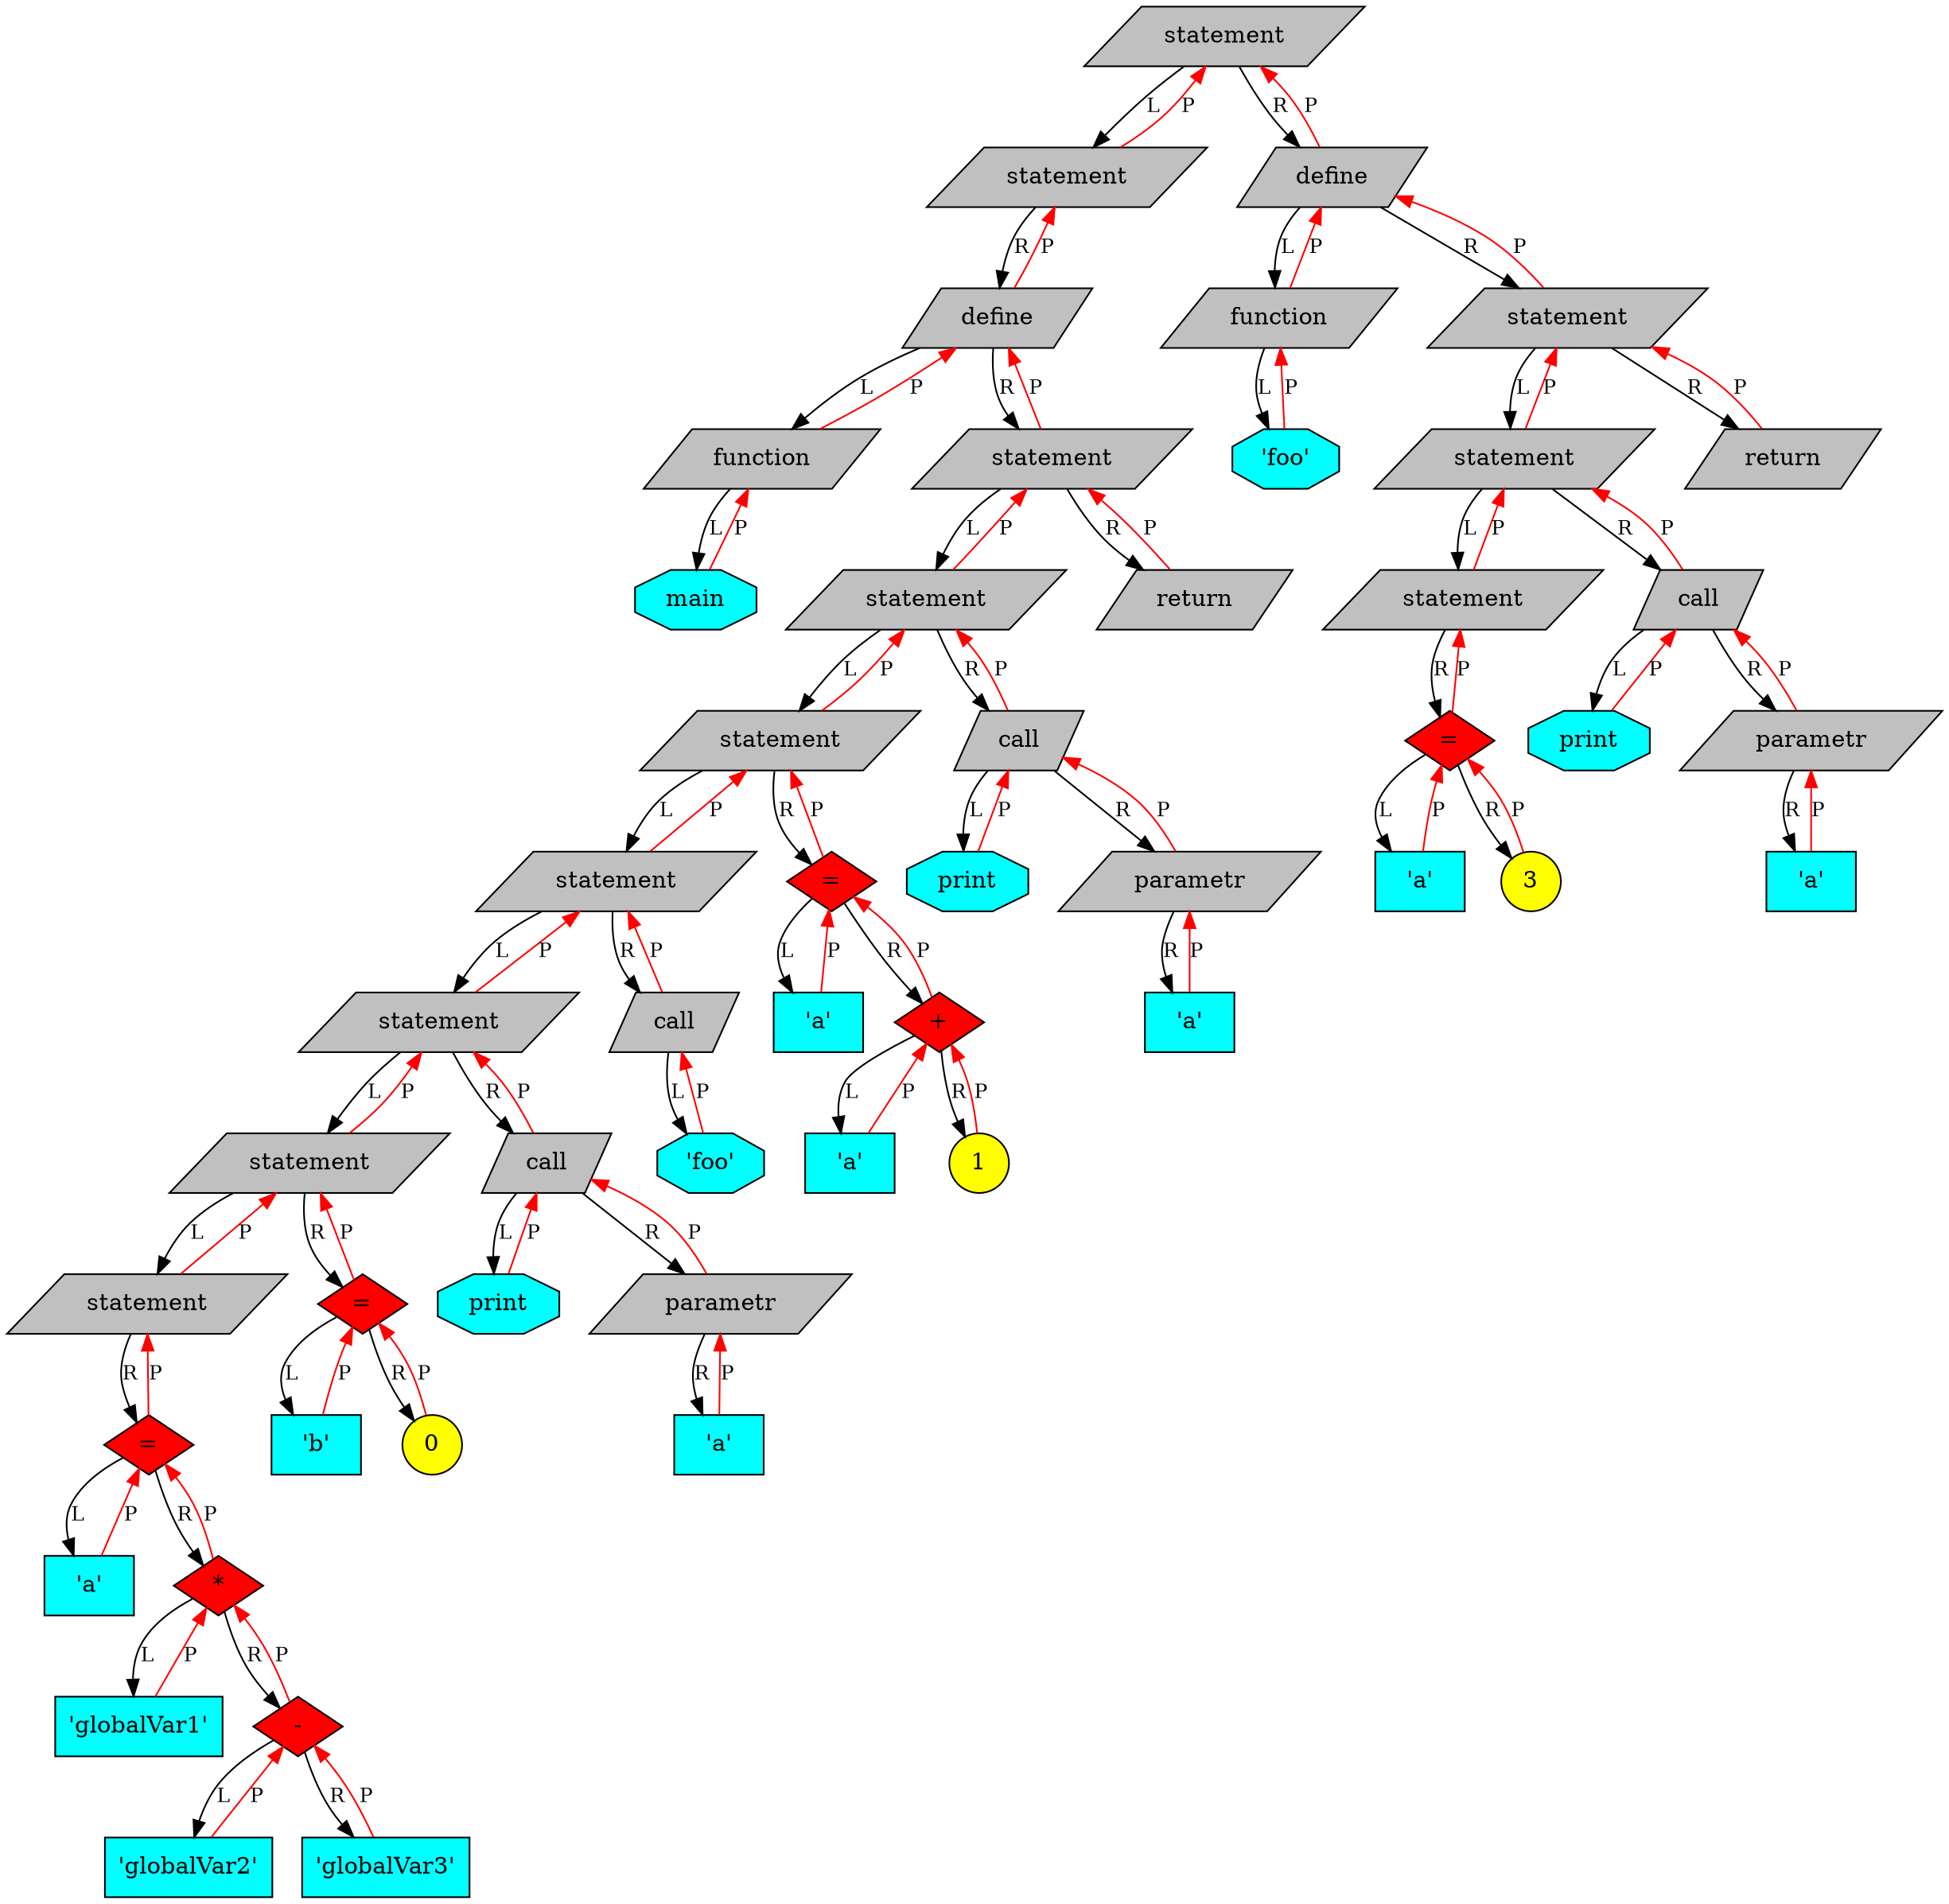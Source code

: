 digraph Tree{

	rankdir=UD;

	node[fontsize=14];

	94245238680848[shape=record, shape=parallelogram, style="filled", fillcolor=grey, label="statement"];
	94245238631792[shape=record, shape=parallelogram, style="filled", fillcolor=grey, label="statement"];
	94245238631856[shape=record, shape=parallelogram, style="filled", fillcolor=grey, label="define"];
	94245238632336[shape=record, shape=parallelogram, style="filled", fillcolor=grey, label="function"];
	94245238632816[shape=record, shape=octagon, style="filled", fillcolor=cyan, label="main"];
	94245238679472[shape=record, shape=parallelogram, style="filled", fillcolor=grey, label="statement"];
	94245238677072[shape=record, shape=parallelogram, style="filled", fillcolor=grey, label="statement"];
	94245238674608[shape=record, shape=parallelogram, style="filled", fillcolor=grey, label="statement"];
	94245238673168[shape=record, shape=parallelogram, style="filled", fillcolor=grey, label="statement"];
	94245238670768[shape=record, shape=parallelogram, style="filled", fillcolor=grey, label="statement"];
	94245238669264[shape=record, shape=parallelogram, style="filled", fillcolor=grey, label="statement"];
	94245238633296[shape=record, shape=parallelogram, style="filled", fillcolor=grey, label="statement"];
	94245238633360[shape=record, shape=diamond, style="filled", fillcolor=red, label="="];
	94245238633424[shape=record, shape=rectangle, style="filled", fillcolor=cyan, label="'a'"];
	94245238633744[shape=record, shape=diamond, style="filled", fillcolor=red, label="*"];
	94245238633488[shape=record, shape=rectangle, style="filled", fillcolor=cyan, label="'globalVar1'"];
	94245238633680[shape=record, shape=diamond, style="filled", fillcolor=red, label="-"];
	94245238633552[shape=record, shape=rectangle, style="filled", fillcolor=cyan, label="'globalVar2'"];
	94245238633616[shape=record, shape=rectangle, style="filled", fillcolor=cyan, label="'globalVar3'"];
	94245238669328[shape=record, shape=diamond, style="filled", fillcolor=red, label="="];
	94245238669808[shape=record, shape=rectangle, style="filled", fillcolor=cyan, label="'b'"];
	94245238670288[shape=record, shape=circle, style="filled", fillcolor=yellow, label="0"];
	94245238670832[shape=record, shape=parallelogram, style="filled", fillcolor=grey, label="call"];
	94245238671312[shape=record, shape=octagon, style="filled", fillcolor=cyan, label="print"];
	94245238671792[shape=record, shape=parallelogram, style="filled", fillcolor=grey, label="parametr"];
	94245238671856[shape=record, shape=rectangle, style="filled", fillcolor=cyan, label="'a'"];
	94245238673232[shape=record, shape=parallelogram, style="filled", fillcolor=grey, label="call"];
	94245238673712[shape=record, shape=octagon, style="filled", fillcolor=cyan, label="'foo'"];
	94245238674672[shape=record, shape=diamond, style="filled", fillcolor=red, label="="];
	94245238675152[shape=record, shape=rectangle, style="filled", fillcolor=cyan, label="'a'"];
	94245238676176[shape=record, shape=diamond, style="filled", fillcolor=red, label="+"];
	94245238675632[shape=record, shape=rectangle, style="filled", fillcolor=cyan, label="'a'"];
	94245238676112[shape=record, shape=circle, style="filled", fillcolor=yellow, label="1"];
	94245238677136[shape=record, shape=parallelogram, style="filled", fillcolor=grey, label="call"];
	94245238677616[shape=record, shape=octagon, style="filled", fillcolor=cyan, label="print"];
	94245238678096[shape=record, shape=parallelogram, style="filled", fillcolor=grey, label="parametr"];
	94245238678160[shape=record, shape=rectangle, style="filled", fillcolor=cyan, label="'a'"];
	94245238679536[shape=record, shape=parallelogram, style="filled", fillcolor=grey, label="return"];
	94245238680912[shape=record, shape=parallelogram, style="filled", fillcolor=grey, label="define"];
	94245238681392[shape=record, shape=parallelogram, style="filled", fillcolor=grey, label="function"];
	94245238681872[shape=record, shape=octagon, style="filled", fillcolor=cyan, label="'foo'"];
	94245238686256[shape=record, shape=parallelogram, style="filled", fillcolor=grey, label="statement"];
	94245238683856[shape=record, shape=parallelogram, style="filled", fillcolor=grey, label="statement"];
	94245238682352[shape=record, shape=parallelogram, style="filled", fillcolor=grey, label="statement"];
	94245238682416[shape=record, shape=diamond, style="filled", fillcolor=red, label="="];
	94245238682896[shape=record, shape=rectangle, style="filled", fillcolor=cyan, label="'a'"];
	94245238683376[shape=record, shape=circle, style="filled", fillcolor=yellow, label="3"];
	94245238683920[shape=record, shape=parallelogram, style="filled", fillcolor=grey, label="call"];
	94245238684400[shape=record, shape=octagon, style="filled", fillcolor=cyan, label="print"];
	94245238684880[shape=record, shape=parallelogram, style="filled", fillcolor=grey, label="parametr"];
	94245238684944[shape=record, shape=rectangle, style="filled", fillcolor=cyan, label="'a'"];
	94245238686320[shape=record, shape=parallelogram, style="filled", fillcolor=grey, label="return"];

	94245238680848 -> 94245238631792[label = "L", fontsize=12]
	94245238680848 -> 94245238680912[label = "R", fontsize=12]
	94245238631792 -> 94245238680848[label = "P", color=red, fontsize=12]
	94245238631792 -> 94245238631856[label = "R", fontsize=12]
	94245238631856 -> 94245238631792[label = "P", color=red, fontsize=12]
	94245238631856 -> 94245238632336[label = "L", fontsize=12]
	94245238631856 -> 94245238679472[label = "R", fontsize=12]
	94245238632336 -> 94245238631856[label = "P", color=red, fontsize=12]
	94245238632336 -> 94245238632816[label = "L", fontsize=12]
	94245238632816 -> 94245238632336[label = "P", color=red, fontsize=12]
	94245238679472 -> 94245238631856[label = "P", color=red, fontsize=12]
	94245238679472 -> 94245238677072[label = "L", fontsize=12]
	94245238679472 -> 94245238679536[label = "R", fontsize=12]
	94245238677072 -> 94245238679472[label = "P", color=red, fontsize=12]
	94245238677072 -> 94245238674608[label = "L", fontsize=12]
	94245238677072 -> 94245238677136[label = "R", fontsize=12]
	94245238674608 -> 94245238677072[label = "P", color=red, fontsize=12]
	94245238674608 -> 94245238673168[label = "L", fontsize=12]
	94245238674608 -> 94245238674672[label = "R", fontsize=12]
	94245238673168 -> 94245238674608[label = "P", color=red, fontsize=12]
	94245238673168 -> 94245238670768[label = "L", fontsize=12]
	94245238673168 -> 94245238673232[label = "R", fontsize=12]
	94245238670768 -> 94245238673168[label = "P", color=red, fontsize=12]
	94245238670768 -> 94245238669264[label = "L", fontsize=12]
	94245238670768 -> 94245238670832[label = "R", fontsize=12]
	94245238669264 -> 94245238670768[label = "P", color=red, fontsize=12]
	94245238669264 -> 94245238633296[label = "L", fontsize=12]
	94245238669264 -> 94245238669328[label = "R", fontsize=12]
	94245238633296 -> 94245238669264[label = "P", color=red, fontsize=12]
	94245238633296 -> 94245238633360[label = "R", fontsize=12]
	94245238633360 -> 94245238633296[label = "P", color=red, fontsize=12]
	94245238633360 -> 94245238633424[label = "L", fontsize=12]
	94245238633360 -> 94245238633744[label = "R", fontsize=12]
	94245238633424 -> 94245238633360[label = "P", color=red, fontsize=12]
	94245238633744 -> 94245238633360[label = "P", color=red, fontsize=12]
	94245238633744 -> 94245238633488[label = "L", fontsize=12]
	94245238633744 -> 94245238633680[label = "R", fontsize=12]
	94245238633488 -> 94245238633744[label = "P", color=red, fontsize=12]
	94245238633680 -> 94245238633744[label = "P", color=red, fontsize=12]
	94245238633680 -> 94245238633552[label = "L", fontsize=12]
	94245238633680 -> 94245238633616[label = "R", fontsize=12]
	94245238633552 -> 94245238633680[label = "P", color=red, fontsize=12]
	94245238633616 -> 94245238633680[label = "P", color=red, fontsize=12]
	94245238669328 -> 94245238669264[label = "P", color=red, fontsize=12]
	94245238669328 -> 94245238669808[label = "L", fontsize=12]
	94245238669328 -> 94245238670288[label = "R", fontsize=12]
	94245238669808 -> 94245238669328[label = "P", color=red, fontsize=12]
	94245238670288 -> 94245238669328[label = "P", color=red, fontsize=12]
	94245238670832 -> 94245238670768[label = "P", color=red, fontsize=12]
	94245238670832 -> 94245238671312[label = "L", fontsize=12]
	94245238670832 -> 94245238671792[label = "R", fontsize=12]
	94245238671312 -> 94245238670832[label = "P", color=red, fontsize=12]
	94245238671792 -> 94245238670832[label = "P", color=red, fontsize=12]
	94245238671792 -> 94245238671856[label = "R", fontsize=12]
	94245238671856 -> 94245238671792[label = "P", color=red, fontsize=12]
	94245238673232 -> 94245238673168[label = "P", color=red, fontsize=12]
	94245238673232 -> 94245238673712[label = "L", fontsize=12]
	94245238673712 -> 94245238673232[label = "P", color=red, fontsize=12]
	94245238674672 -> 94245238674608[label = "P", color=red, fontsize=12]
	94245238674672 -> 94245238675152[label = "L", fontsize=12]
	94245238674672 -> 94245238676176[label = "R", fontsize=12]
	94245238675152 -> 94245238674672[label = "P", color=red, fontsize=12]
	94245238676176 -> 94245238674672[label = "P", color=red, fontsize=12]
	94245238676176 -> 94245238675632[label = "L", fontsize=12]
	94245238676176 -> 94245238676112[label = "R", fontsize=12]
	94245238675632 -> 94245238676176[label = "P", color=red, fontsize=12]
	94245238676112 -> 94245238676176[label = "P", color=red, fontsize=12]
	94245238677136 -> 94245238677072[label = "P", color=red, fontsize=12]
	94245238677136 -> 94245238677616[label = "L", fontsize=12]
	94245238677136 -> 94245238678096[label = "R", fontsize=12]
	94245238677616 -> 94245238677136[label = "P", color=red, fontsize=12]
	94245238678096 -> 94245238677136[label = "P", color=red, fontsize=12]
	94245238678096 -> 94245238678160[label = "R", fontsize=12]
	94245238678160 -> 94245238678096[label = "P", color=red, fontsize=12]
	94245238679536 -> 94245238679472[label = "P", color=red, fontsize=12]
	94245238680912 -> 94245238680848[label = "P", color=red, fontsize=12]
	94245238680912 -> 94245238681392[label = "L", fontsize=12]
	94245238680912 -> 94245238686256[label = "R", fontsize=12]
	94245238681392 -> 94245238680912[label = "P", color=red, fontsize=12]
	94245238681392 -> 94245238681872[label = "L", fontsize=12]
	94245238681872 -> 94245238681392[label = "P", color=red, fontsize=12]
	94245238686256 -> 94245238680912[label = "P", color=red, fontsize=12]
	94245238686256 -> 94245238683856[label = "L", fontsize=12]
	94245238686256 -> 94245238686320[label = "R", fontsize=12]
	94245238683856 -> 94245238686256[label = "P", color=red, fontsize=12]
	94245238683856 -> 94245238682352[label = "L", fontsize=12]
	94245238683856 -> 94245238683920[label = "R", fontsize=12]
	94245238682352 -> 94245238683856[label = "P", color=red, fontsize=12]
	94245238682352 -> 94245238682416[label = "R", fontsize=12]
	94245238682416 -> 94245238682352[label = "P", color=red, fontsize=12]
	94245238682416 -> 94245238682896[label = "L", fontsize=12]
	94245238682416 -> 94245238683376[label = "R", fontsize=12]
	94245238682896 -> 94245238682416[label = "P", color=red, fontsize=12]
	94245238683376 -> 94245238682416[label = "P", color=red, fontsize=12]
	94245238683920 -> 94245238683856[label = "P", color=red, fontsize=12]
	94245238683920 -> 94245238684400[label = "L", fontsize=12]
	94245238683920 -> 94245238684880[label = "R", fontsize=12]
	94245238684400 -> 94245238683920[label = "P", color=red, fontsize=12]
	94245238684880 -> 94245238683920[label = "P", color=red, fontsize=12]
	94245238684880 -> 94245238684944[label = "R", fontsize=12]
	94245238684944 -> 94245238684880[label = "P", color=red, fontsize=12]
	94245238686320 -> 94245238686256[label = "P", color=red, fontsize=12]

}
